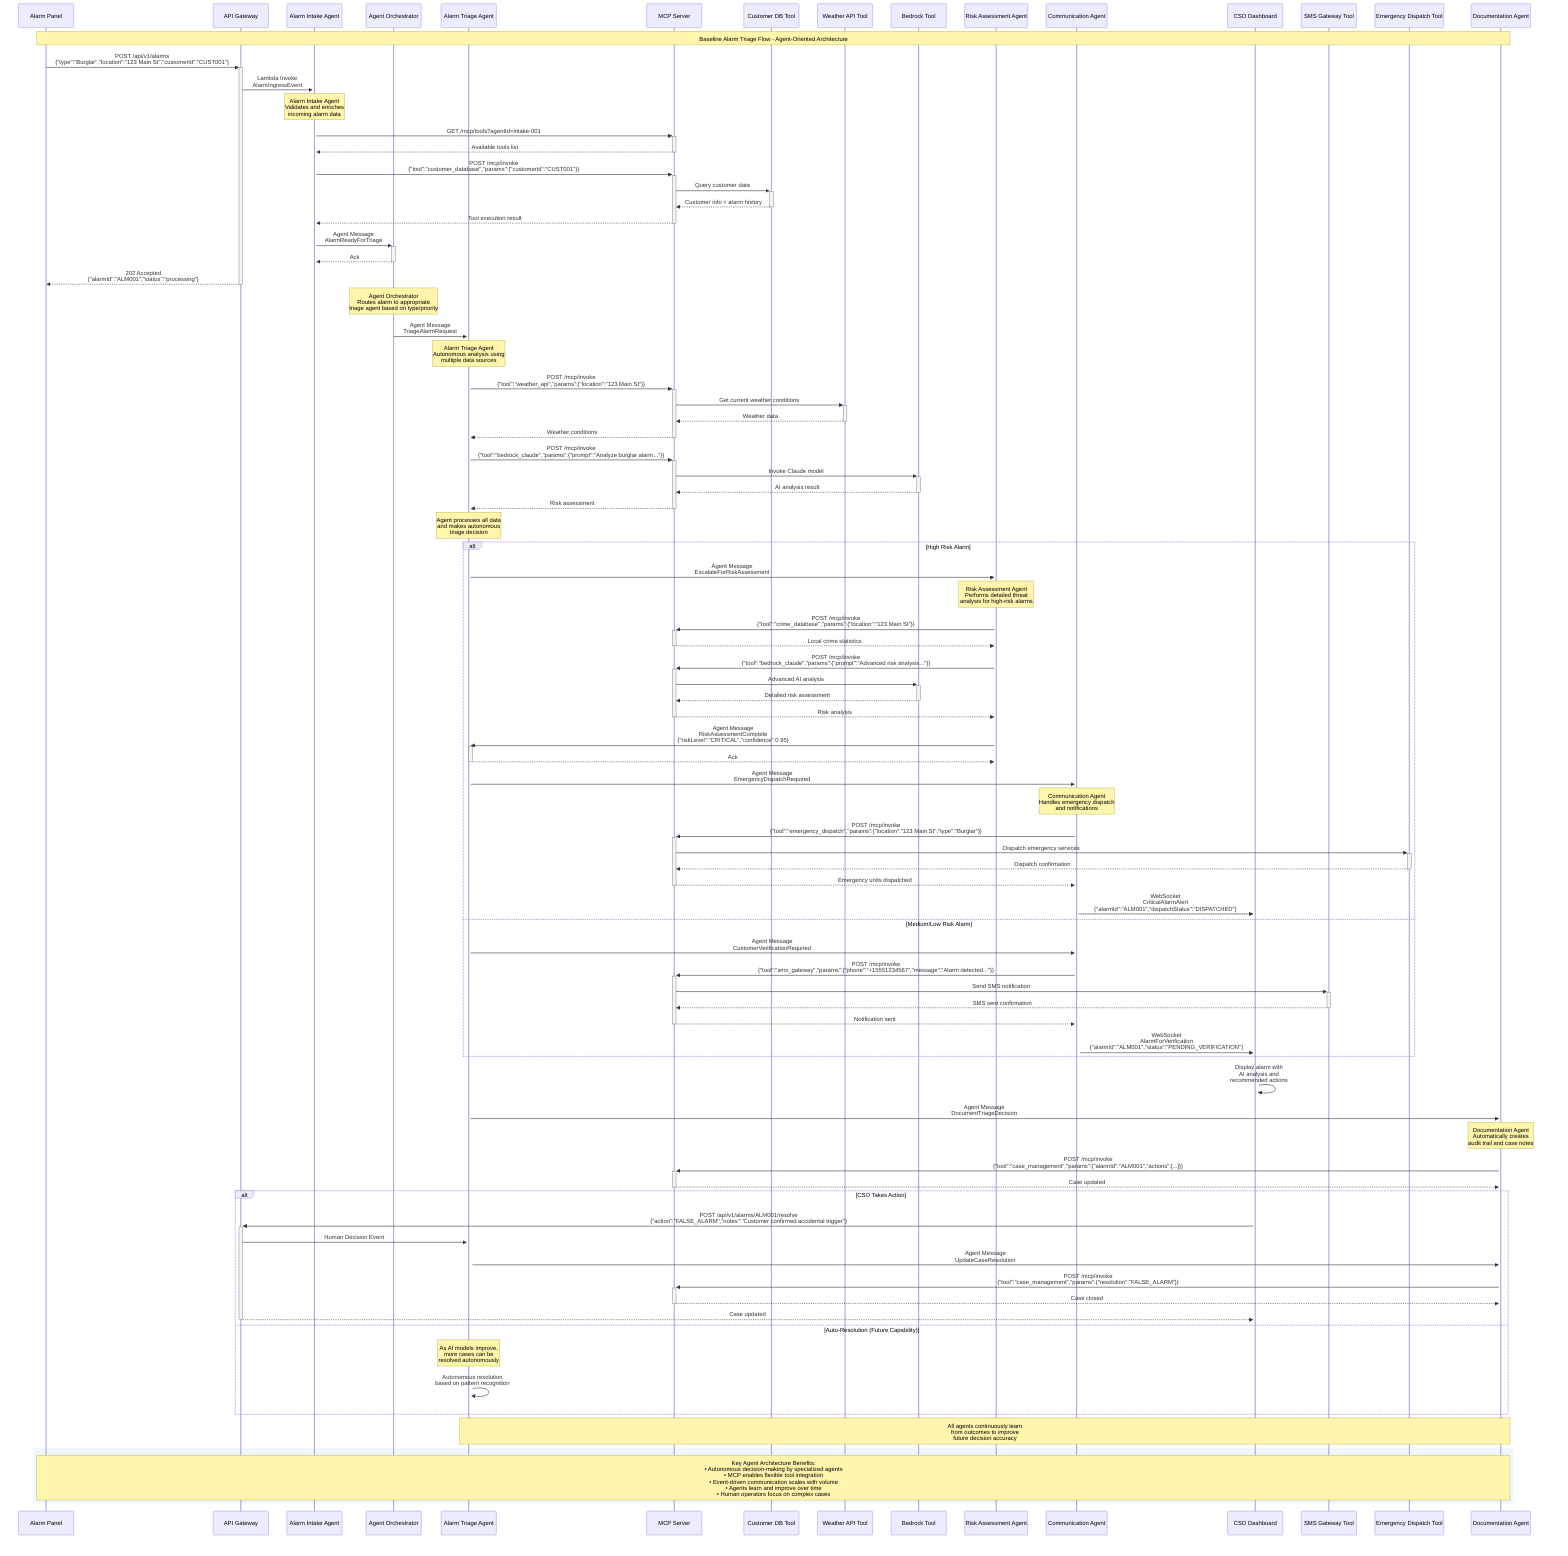 sequenceDiagram
    participant AP as Alarm Panel
    participant AGW as API Gateway
    participant AIA as Alarm Intake Agent
    participant AOr as Agent Orchestrator
    participant ATA as Alarm Triage Agent
    participant MCP as MCP Server
    participant CDB as Customer DB Tool
    participant WAPI as Weather API Tool
    participant BED as Bedrock Tool
    participant RA as Risk Assessment Agent
    participant CA as Communication Agent
    participant CSO as CSO Dashboard
    participant SG as SMS Gateway Tool
    participant ED as Emergency Dispatch Tool
    participant DOC as Documentation Agent

    Note over AP,DOC: Baseline Alarm Triage Flow - Agent-Oriented Architecture

    %% Alarm Ingestion
    AP->>+AGW: POST /api/v1/alarms<br/>{"type":"Burglar","location":"123 Main St","customerId":"CUST001"}
    AGW->>+AIA: Lambda Invoke<br/>AlarmIngressEvent
    
    Note over AIA: Alarm Intake Agent<br/>Validates and enriches<br/>incoming alarm data
    
    AIA->>+MCP: GET /mcp/tools?agentId=intake-001
    MCP-->>-AIA: Available tools list
    
    AIA->>+MCP: POST /mcp/invoke<br/>{"tool":"customer_database","params":{"customerId":"CUST001"}}
    MCP->>+CDB: Query customer data
    CDB-->>-MCP: Customer info + alarm history
    MCP-->>-AIA: Tool execution result
    
    AIA->>+AOr: Agent Message<br/>AlarmReadyForTriage
    AOr-->>-AIA: Ack
    AGW-->>-AP: 202 Accepted<br/>{"alarmId":"ALM001","status":"processing"}

    %% Agent Orchestration
    Note over AOr: Agent Orchestrator<br/>Routes alarm to appropriate<br/>triage agent based on type/priority
    
    AOr->>+ATA: Agent Message<br/>TriageAlarmRequest
    
    Note over ATA: Alarm Triage Agent<br/>Autonomous analysis using<br/>multiple data sources
    
    %% Triage Agent Tool Usage
    ATA->>+MCP: POST /mcp/invoke<br/>{"tool":"weather_api","params":{"location":"123 Main St"}}
    MCP->>+WAPI: Get current weather conditions
    WAPI-->>-MCP: Weather data
    MCP-->>-ATA: Weather conditions
    
    ATA->>+MCP: POST /mcp/invoke<br/>{"tool":"bedrock_claude","params":{"prompt":"Analyze burglar alarm..."}}
    MCP->>+BED: Invoke Claude model
    BED-->>-MCP: AI analysis result
    MCP-->>-ATA: Risk assessment
    
    %% Triage Decision
    Note over ATA: Agent processes all data<br/>and makes autonomous<br/>triage decision
    
    alt High Risk Alarm
        ATA->>+RA: Agent Message<br/>EscalateForRiskAssessment
        
        Note over RA: Risk Assessment Agent<br/>Performs detailed threat<br/>analysis for high-risk alarms
        
        RA->>+MCP: POST /mcp/invoke<br/>{"tool":"crime_database","params":{"location":"123 Main St"}}
        MCP-->>-RA: Local crime statistics
        
        RA->>+MCP: POST /mcp/invoke<br/>{"tool":"bedrock_claude","params":{"prompt":"Advanced risk analysis..."}}
        MCP->>+BED: Advanced AI analysis
        BED-->>-MCP: Detailed risk assessment
        MCP-->>-RA: Risk analysis
        
        RA->>+ATA: Agent Message<br/>RiskAssessmentComplete<br/>{"riskLevel":"CRITICAL","confidence":0.95}
        ATA-->>-RA: Ack
        
        %% Critical Path - Immediate Dispatch
        ATA->>+CA: Agent Message<br/>EmergencyDispatchRequired
        
        Note over CA: Communication Agent<br/>Handles emergency dispatch<br/>and notifications
        
        CA->>+MCP: POST /mcp/invoke<br/>{"tool":"emergency_dispatch","params":{"location":"123 Main St","type":"Burglar"}}
        MCP->>+ED: Dispatch emergency services
        ED-->>-MCP: Dispatch confirmation
        MCP-->>-CA: Emergency units dispatched
        
        CA->>+CSO: WebSocket<br/>CriticalAlarmAlert<br/>{"alarmId":"ALM001","dispatchStatus":"DISPATCHED"}
        
    else Medium/Low Risk Alarm
        ATA->>+CA: Agent Message<br/>CustomerVerificationRequired
        
        CA->>+MCP: POST /mcp/invoke<br/>{"tool":"sms_gateway","params":{"phone":"+15551234567","message":"Alarm detected..."}}
        MCP->>+SG: Send SMS notification
        SG-->>-MCP: SMS sent confirmation
        MCP-->>-CA: Notification sent
        
        CA->>+CSO: WebSocket<br/>AlarmForVerification<br/>{"alarmId":"ALM001","status":"PENDING_VERIFICATION"}
    end

    %% CSO Interface Update
    CSO->>+CSO: Display alarm with<br/>AI analysis and<br/>recommended actions
    
    %% Documentation
    ATA->>+DOC: Agent Message<br/>DocumentTriageDecision
    
    Note over DOC: Documentation Agent<br/>Automatically creates<br/>audit trail and case notes
    
    DOC->>+MCP: POST /mcp/invoke<br/>{"tool":"case_management","params":{"alarmId":"ALM001","actions":[...]}}
    MCP-->>-DOC: Case updated
    
    %% Human Operator Action
    alt CSO Takes Action
        CSO->>+AGW: POST /api/v1/alarms/ALM001/resolve<br/>{"action":"FALSE_ALARM","notes":"Customer confirmed accidental trigger"}
        AGW->>+ATA: Human Decision Event
        ATA->>+DOC: Agent Message<br/>UpdateCaseResolution
        DOC->>+MCP: POST /mcp/invoke<br/>{"tool":"case_management","params":{"resolution":"FALSE_ALARM"}}
        MCP-->>-DOC: Case closed
        AGW-->>-CSO: Case updated
    else Auto-Resolution (Future Capability)
        Note over ATA: As AI models improve,<br/>more cases can be<br/>resolved autonomously
        ATA->>ATA: Autonomous resolution<br/>based on pattern recognition
    end

    %% Agent Learning and Optimization
    Note over ATA,DOC: All agents continuously learn<br/>from outcomes to improve<br/>future decision accuracy

    rect rgb(240, 248, 255)
        Note over AP,DOC: Key Agent Architecture Benefits:<br/>• Autonomous decision-making by specialized agents<br/>• MCP enables flexible tool integration<br/>• Event-driven communication scales with volume<br/>• Agents learn and improve over time<br/>• Human operators focus on complex cases
    end
